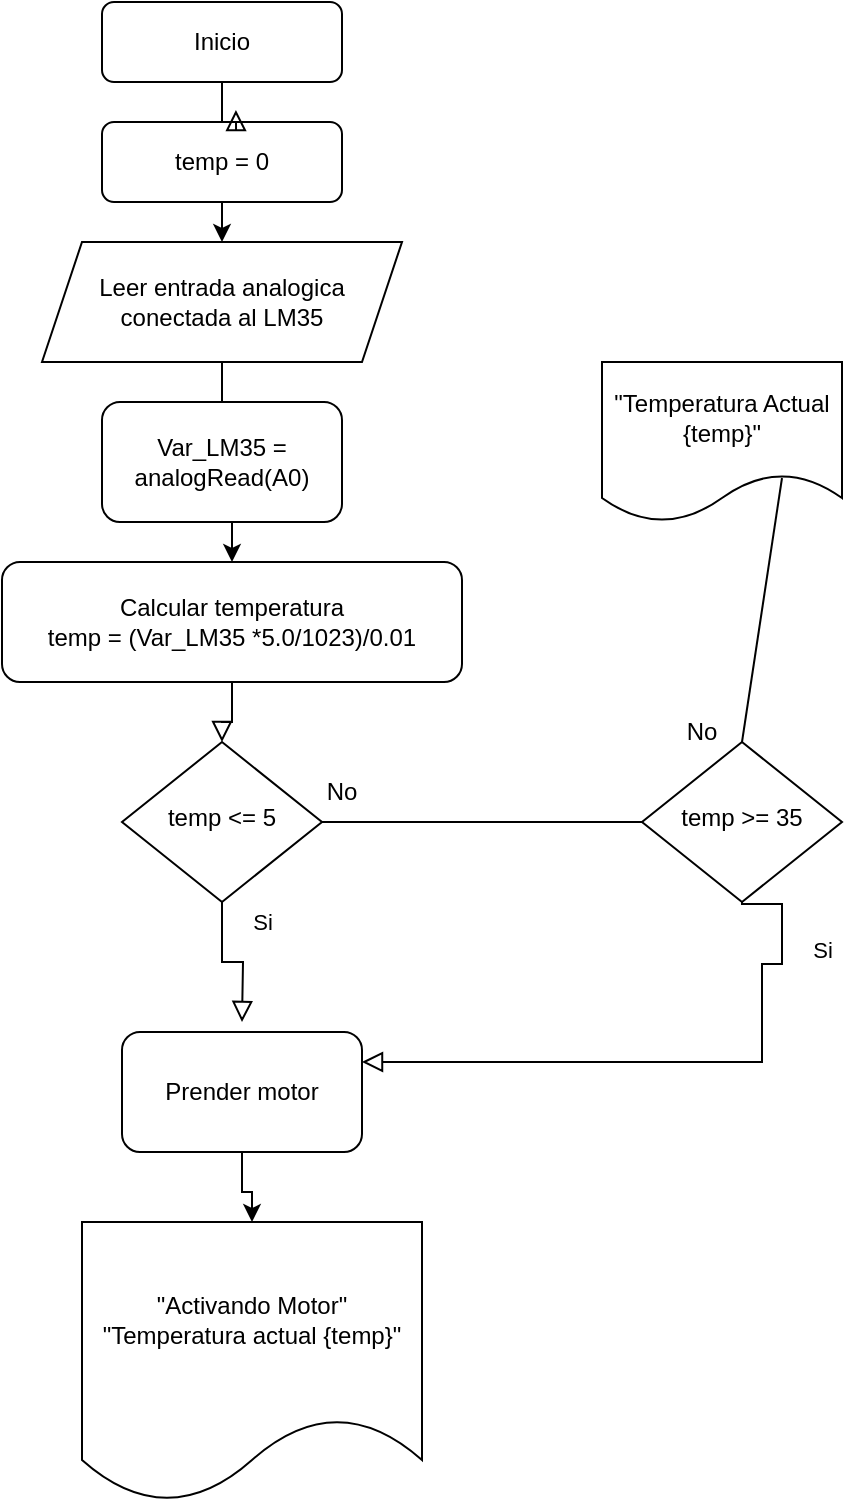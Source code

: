 <mxfile version="24.4.13" type="github">
  <diagram id="C5RBs43oDa-KdzZeNtuy" name="Page-1">
    <mxGraphModel dx="1354" dy="566" grid="1" gridSize="10" guides="1" tooltips="1" connect="1" arrows="1" fold="1" page="1" pageScale="1" pageWidth="827" pageHeight="1169" math="0" shadow="0">
      <root>
        <mxCell id="WIyWlLk6GJQsqaUBKTNV-0" />
        <mxCell id="WIyWlLk6GJQsqaUBKTNV-1" parent="WIyWlLk6GJQsqaUBKTNV-0" />
        <mxCell id="WIyWlLk6GJQsqaUBKTNV-2" value="" style="rounded=0;html=1;jettySize=auto;orthogonalLoop=1;fontSize=11;endArrow=block;endFill=0;endSize=8;strokeWidth=1;shadow=0;labelBackgroundColor=none;edgeStyle=orthogonalEdgeStyle;exitX=0.5;exitY=1;exitDx=0;exitDy=0;" parent="WIyWlLk6GJQsqaUBKTNV-1" source="8wjQ0GvX93hYCqWo1a-f-7" target="WIyWlLk6GJQsqaUBKTNV-6" edge="1">
          <mxGeometry relative="1" as="geometry">
            <mxPoint x="220" y="170" as="sourcePoint" />
          </mxGeometry>
        </mxCell>
        <mxCell id="WIyWlLk6GJQsqaUBKTNV-3" value="Inicio" style="rounded=1;whiteSpace=wrap;html=1;fontSize=12;glass=0;strokeWidth=1;shadow=0;" parent="WIyWlLk6GJQsqaUBKTNV-1" vertex="1">
          <mxGeometry x="160" y="10" width="120" height="40" as="geometry" />
        </mxCell>
        <mxCell id="WIyWlLk6GJQsqaUBKTNV-4" value="Si" style="rounded=0;html=1;jettySize=auto;orthogonalLoop=1;fontSize=11;endArrow=block;endFill=0;endSize=8;strokeWidth=1;shadow=0;labelBackgroundColor=none;edgeStyle=orthogonalEdgeStyle;" parent="WIyWlLk6GJQsqaUBKTNV-1" source="WIyWlLk6GJQsqaUBKTNV-6" edge="1">
          <mxGeometry x="-0.716" y="20" relative="1" as="geometry">
            <mxPoint as="offset" />
            <mxPoint x="230" y="520" as="targetPoint" />
          </mxGeometry>
        </mxCell>
        <mxCell id="WIyWlLk6GJQsqaUBKTNV-6" value="temp &amp;lt;= 5" style="rhombus;whiteSpace=wrap;html=1;shadow=0;fontFamily=Helvetica;fontSize=12;align=center;strokeWidth=1;spacing=6;spacingTop=-4;" parent="WIyWlLk6GJQsqaUBKTNV-1" vertex="1">
          <mxGeometry x="170" y="380" width="100" height="80" as="geometry" />
        </mxCell>
        <mxCell id="8wjQ0GvX93hYCqWo1a-f-5" style="edgeStyle=orthogonalEdgeStyle;rounded=0;orthogonalLoop=1;jettySize=auto;html=1;exitX=0.5;exitY=1;exitDx=0;exitDy=0;entryX=0.5;entryY=0;entryDx=0;entryDy=0;" parent="WIyWlLk6GJQsqaUBKTNV-1" source="8wjQ0GvX93hYCqWo1a-f-0" target="8wjQ0GvX93hYCqWo1a-f-3" edge="1">
          <mxGeometry relative="1" as="geometry" />
        </mxCell>
        <mxCell id="8wjQ0GvX93hYCqWo1a-f-0" value="temp = 0" style="rounded=1;whiteSpace=wrap;html=1;fontSize=12;glass=0;strokeWidth=1;shadow=0;" parent="WIyWlLk6GJQsqaUBKTNV-1" vertex="1">
          <mxGeometry x="160" y="70" width="120" height="40" as="geometry" />
        </mxCell>
        <mxCell id="8wjQ0GvX93hYCqWo1a-f-2" value="" style="rounded=0;html=1;jettySize=auto;orthogonalLoop=1;fontSize=11;endArrow=block;endFill=0;endSize=8;strokeWidth=1;shadow=0;labelBackgroundColor=none;edgeStyle=orthogonalEdgeStyle;entryX=0.558;entryY=-0.15;entryDx=0;entryDy=0;entryPerimeter=0;" parent="WIyWlLk6GJQsqaUBKTNV-1" source="WIyWlLk6GJQsqaUBKTNV-3" target="8wjQ0GvX93hYCqWo1a-f-0" edge="1">
          <mxGeometry relative="1" as="geometry">
            <mxPoint x="220" y="50" as="sourcePoint" />
            <mxPoint x="220" y="130" as="targetPoint" />
          </mxGeometry>
        </mxCell>
        <mxCell id="8wjQ0GvX93hYCqWo1a-f-9" value="" style="edgeStyle=orthogonalEdgeStyle;rounded=0;orthogonalLoop=1;jettySize=auto;html=1;" parent="WIyWlLk6GJQsqaUBKTNV-1" source="8wjQ0GvX93hYCqWo1a-f-3" target="8wjQ0GvX93hYCqWo1a-f-7" edge="1">
          <mxGeometry relative="1" as="geometry" />
        </mxCell>
        <mxCell id="8wjQ0GvX93hYCqWo1a-f-3" value="Leer entrada analogica conectada al LM35" style="shape=parallelogram;perimeter=parallelogramPerimeter;whiteSpace=wrap;html=1;fixedSize=1;" parent="WIyWlLk6GJQsqaUBKTNV-1" vertex="1">
          <mxGeometry x="130" y="130" width="180" height="60" as="geometry" />
        </mxCell>
        <mxCell id="8wjQ0GvX93hYCqWo1a-f-6" value="Var_LM35 = analogRead(A0)" style="rounded=1;whiteSpace=wrap;html=1;" parent="WIyWlLk6GJQsqaUBKTNV-1" vertex="1">
          <mxGeometry x="160" y="210" width="120" height="60" as="geometry" />
        </mxCell>
        <mxCell id="8wjQ0GvX93hYCqWo1a-f-7" value="Calcular temperatura&lt;br&gt;temp = (Var_LM35 *5.0/1023)/0.01" style="rounded=1;whiteSpace=wrap;html=1;" parent="WIyWlLk6GJQsqaUBKTNV-1" vertex="1">
          <mxGeometry x="110" y="290" width="230" height="60" as="geometry" />
        </mxCell>
        <mxCell id="8wjQ0GvX93hYCqWo1a-f-13" value="" style="edgeStyle=orthogonalEdgeStyle;rounded=0;orthogonalLoop=1;jettySize=auto;html=1;" parent="WIyWlLk6GJQsqaUBKTNV-1" source="8wjQ0GvX93hYCqWo1a-f-11" target="8wjQ0GvX93hYCqWo1a-f-12" edge="1">
          <mxGeometry relative="1" as="geometry" />
        </mxCell>
        <mxCell id="8wjQ0GvX93hYCqWo1a-f-11" value="Prender motor" style="rounded=1;whiteSpace=wrap;html=1;" parent="WIyWlLk6GJQsqaUBKTNV-1" vertex="1">
          <mxGeometry x="170" y="525" width="120" height="60" as="geometry" />
        </mxCell>
        <mxCell id="8wjQ0GvX93hYCqWo1a-f-12" value="&quot;Activando Motor&quot;&lt;br&gt;&quot;Temperatura actual {temp}&quot;" style="shape=document;whiteSpace=wrap;html=1;boundedLbl=1;" parent="WIyWlLk6GJQsqaUBKTNV-1" vertex="1">
          <mxGeometry x="150" y="620" width="170" height="140" as="geometry" />
        </mxCell>
        <mxCell id="8wjQ0GvX93hYCqWo1a-f-14" value="&quot;Temperatura Actual {temp}&quot;" style="shape=document;whiteSpace=wrap;html=1;boundedLbl=1;" parent="WIyWlLk6GJQsqaUBKTNV-1" vertex="1">
          <mxGeometry x="410" y="190" width="120" height="80" as="geometry" />
        </mxCell>
        <mxCell id="466_OgLwbj-AZEPdNM1R-0" value="temp &amp;gt;= 35" style="rhombus;whiteSpace=wrap;html=1;shadow=0;fontFamily=Helvetica;fontSize=12;align=center;strokeWidth=1;spacing=6;spacingTop=-4;" vertex="1" parent="WIyWlLk6GJQsqaUBKTNV-1">
          <mxGeometry x="430" y="380" width="100" height="80" as="geometry" />
        </mxCell>
        <mxCell id="466_OgLwbj-AZEPdNM1R-2" value="" style="endArrow=none;html=1;rounded=0;exitX=1;exitY=0.5;exitDx=0;exitDy=0;entryX=0;entryY=0.5;entryDx=0;entryDy=0;" edge="1" parent="WIyWlLk6GJQsqaUBKTNV-1" source="WIyWlLk6GJQsqaUBKTNV-6" target="466_OgLwbj-AZEPdNM1R-0">
          <mxGeometry width="50" height="50" relative="1" as="geometry">
            <mxPoint x="390" y="420" as="sourcePoint" />
            <mxPoint x="440" y="370" as="targetPoint" />
          </mxGeometry>
        </mxCell>
        <mxCell id="466_OgLwbj-AZEPdNM1R-3" value="No" style="text;html=1;align=center;verticalAlign=middle;whiteSpace=wrap;rounded=0;" vertex="1" parent="WIyWlLk6GJQsqaUBKTNV-1">
          <mxGeometry x="250" y="390" width="60" height="30" as="geometry" />
        </mxCell>
        <mxCell id="466_OgLwbj-AZEPdNM1R-4" value="" style="endArrow=none;html=1;rounded=0;exitX=0.5;exitY=0;exitDx=0;exitDy=0;entryX=0.75;entryY=0.725;entryDx=0;entryDy=0;entryPerimeter=0;" edge="1" parent="WIyWlLk6GJQsqaUBKTNV-1" source="466_OgLwbj-AZEPdNM1R-0" target="8wjQ0GvX93hYCqWo1a-f-14">
          <mxGeometry width="50" height="50" relative="1" as="geometry">
            <mxPoint x="390" y="420" as="sourcePoint" />
            <mxPoint x="440" y="370" as="targetPoint" />
          </mxGeometry>
        </mxCell>
        <mxCell id="466_OgLwbj-AZEPdNM1R-5" value="No" style="text;html=1;align=center;verticalAlign=middle;whiteSpace=wrap;rounded=0;" vertex="1" parent="WIyWlLk6GJQsqaUBKTNV-1">
          <mxGeometry x="430" y="360" width="60" height="30" as="geometry" />
        </mxCell>
        <mxCell id="466_OgLwbj-AZEPdNM1R-6" value="Si" style="rounded=0;html=1;jettySize=auto;orthogonalLoop=1;fontSize=11;endArrow=block;endFill=0;endSize=8;strokeWidth=1;shadow=0;labelBackgroundColor=none;edgeStyle=orthogonalEdgeStyle;entryX=1;entryY=0.25;entryDx=0;entryDy=0;" edge="1" parent="WIyWlLk6GJQsqaUBKTNV-1" target="8wjQ0GvX93hYCqWo1a-f-11">
          <mxGeometry x="-0.716" y="20" relative="1" as="geometry">
            <mxPoint as="offset" />
            <mxPoint x="490" y="520" as="targetPoint" />
            <mxPoint x="480" y="460" as="sourcePoint" />
            <Array as="points">
              <mxPoint x="480" y="461" />
              <mxPoint x="500" y="461" />
              <mxPoint x="500" y="491" />
              <mxPoint x="490" y="491" />
              <mxPoint x="490" y="540" />
            </Array>
          </mxGeometry>
        </mxCell>
      </root>
    </mxGraphModel>
  </diagram>
</mxfile>
